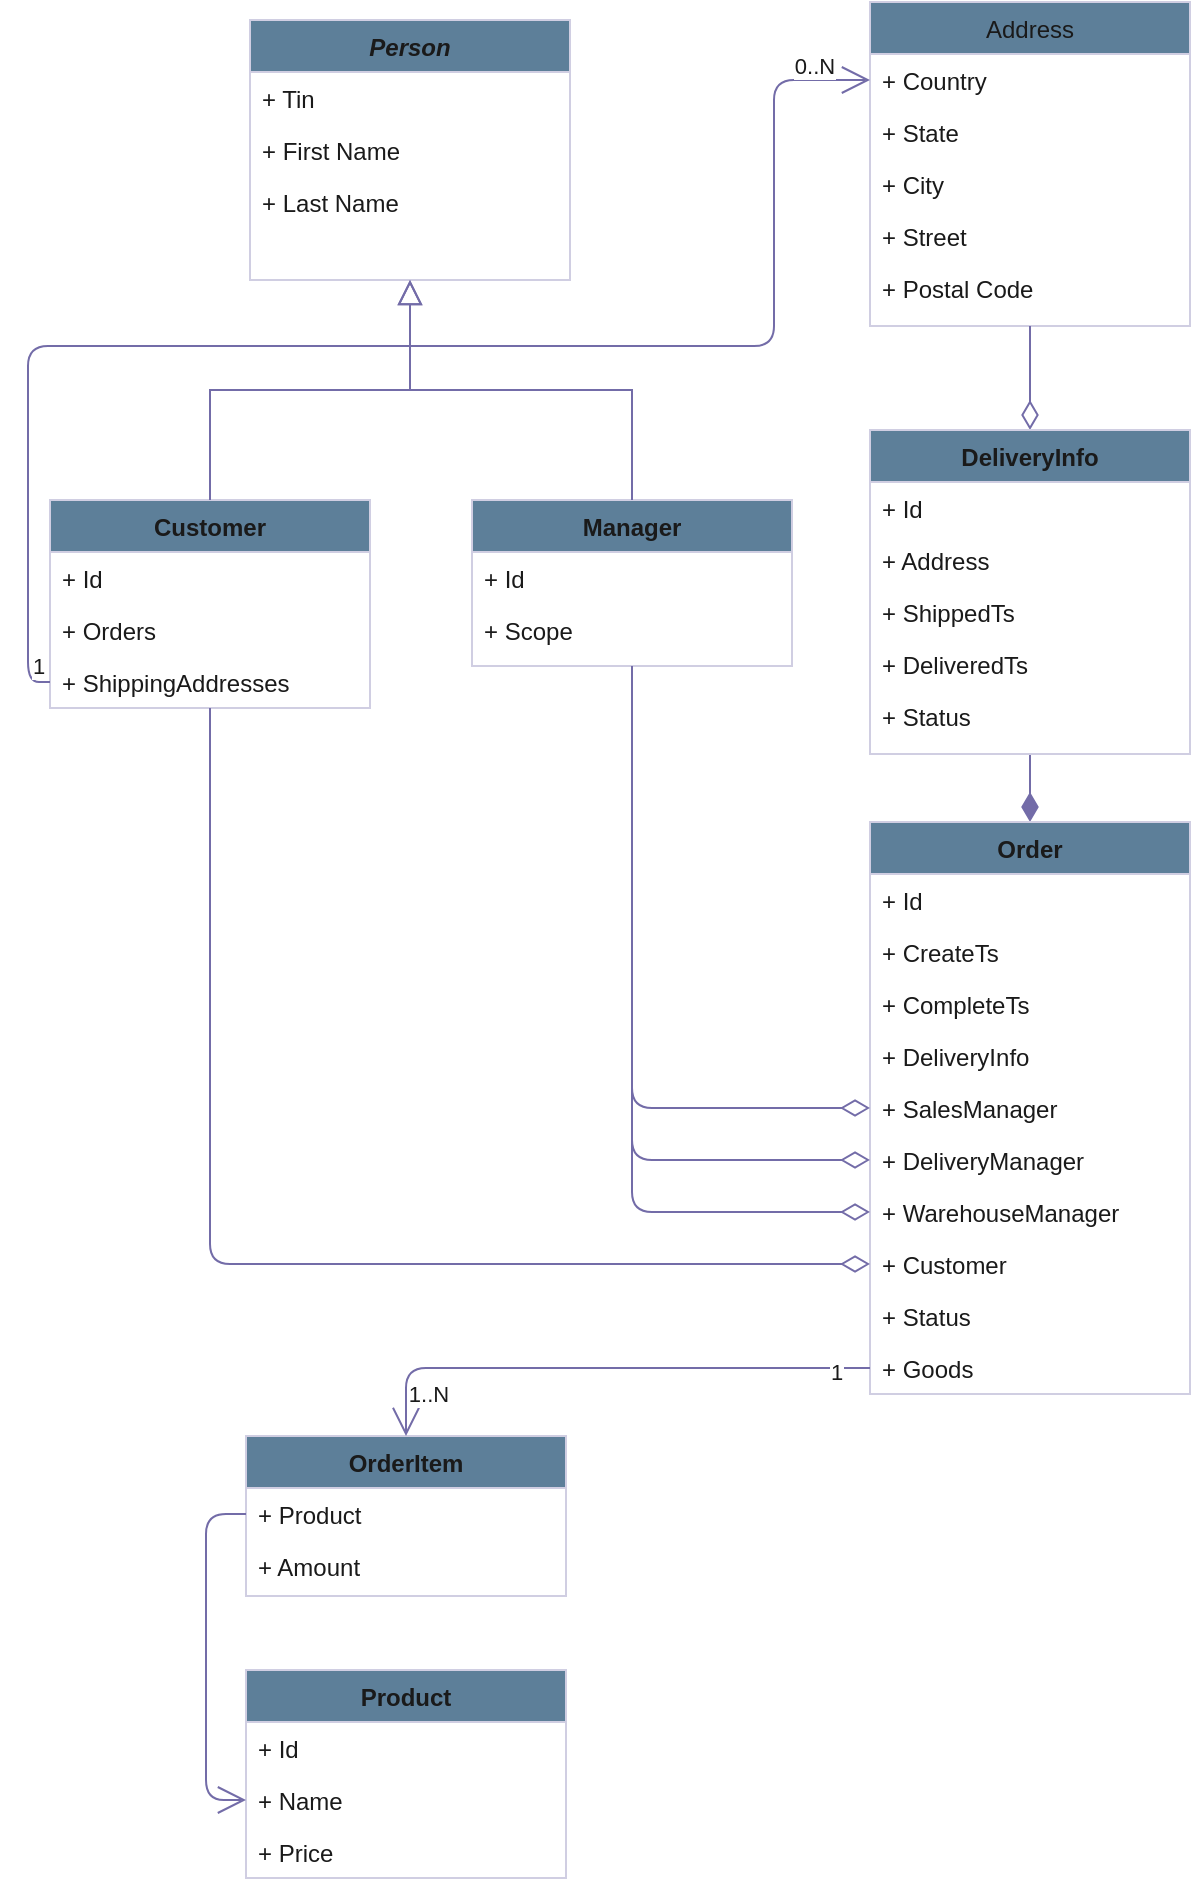<mxfile version="15.8.6" type="device"><diagram id="C5RBs43oDa-KdzZeNtuy" name="Page-1"><mxGraphModel dx="1037" dy="619" grid="0" gridSize="10" guides="1" tooltips="1" connect="1" arrows="1" fold="1" page="1" pageScale="1" pageWidth="827" pageHeight="1169" math="0" shadow="0"><root><mxCell id="WIyWlLk6GJQsqaUBKTNV-0"/><mxCell id="WIyWlLk6GJQsqaUBKTNV-1" parent="WIyWlLk6GJQsqaUBKTNV-0"/><mxCell id="zkfFHV4jXpPFQw0GAbJ--0" value="Person" style="swimlane;fontStyle=3;align=center;verticalAlign=top;childLayout=stackLayout;horizontal=1;startSize=26;horizontalStack=0;resizeParent=1;resizeLast=0;collapsible=1;marginBottom=0;rounded=0;shadow=0;strokeWidth=1;fillColor=#5D7F99;strokeColor=#D0CEE2;fontColor=#1A1A1A;" parent="WIyWlLk6GJQsqaUBKTNV-1" vertex="1"><mxGeometry x="134" y="29" width="160" height="130" as="geometry"><mxRectangle x="230" y="140" width="160" height="26" as="alternateBounds"/></mxGeometry></mxCell><mxCell id="zkfFHV4jXpPFQw0GAbJ--2" value="+ Tin" style="text;align=left;verticalAlign=top;spacingLeft=4;spacingRight=4;overflow=hidden;rotatable=0;points=[[0,0.5],[1,0.5]];portConstraint=eastwest;rounded=0;shadow=0;html=0;fontColor=#1A1A1A;" parent="zkfFHV4jXpPFQw0GAbJ--0" vertex="1"><mxGeometry y="26" width="160" height="26" as="geometry"/></mxCell><mxCell id="zkfFHV4jXpPFQw0GAbJ--3" value="+ First Name" style="text;align=left;verticalAlign=top;spacingLeft=4;spacingRight=4;overflow=hidden;rotatable=0;points=[[0,0.5],[1,0.5]];portConstraint=eastwest;rounded=0;shadow=0;html=0;fontColor=#1A1A1A;" parent="zkfFHV4jXpPFQw0GAbJ--0" vertex="1"><mxGeometry y="52" width="160" height="26" as="geometry"/></mxCell><mxCell id="UZAHbWMb89fJULHzqkIi-1" value="+ Last Name" style="text;align=left;verticalAlign=top;spacingLeft=4;spacingRight=4;overflow=hidden;rotatable=0;points=[[0,0.5],[1,0.5]];portConstraint=eastwest;rounded=0;shadow=0;html=0;fontColor=#1A1A1A;" parent="zkfFHV4jXpPFQw0GAbJ--0" vertex="1"><mxGeometry y="78" width="160" height="26" as="geometry"/></mxCell><mxCell id="zkfFHV4jXpPFQw0GAbJ--6" value="Customer" style="swimlane;fontStyle=1;align=center;verticalAlign=top;childLayout=stackLayout;horizontal=1;startSize=26;horizontalStack=0;resizeParent=1;resizeLast=0;collapsible=1;marginBottom=0;rounded=0;shadow=0;strokeWidth=1;fillColor=#5D7F99;strokeColor=#D0CEE2;fontColor=#1A1A1A;" parent="WIyWlLk6GJQsqaUBKTNV-1" vertex="1"><mxGeometry x="34" y="269" width="160" height="104" as="geometry"><mxRectangle x="130" y="380" width="160" height="26" as="alternateBounds"/></mxGeometry></mxCell><mxCell id="zkfFHV4jXpPFQw0GAbJ--7" value="+ Id" style="text;align=left;verticalAlign=top;spacingLeft=4;spacingRight=4;overflow=hidden;rotatable=0;points=[[0,0.5],[1,0.5]];portConstraint=eastwest;fontColor=#1A1A1A;" parent="zkfFHV4jXpPFQw0GAbJ--6" vertex="1"><mxGeometry y="26" width="160" height="26" as="geometry"/></mxCell><mxCell id="UZAHbWMb89fJULHzqkIi-75" value="+ Orders" style="text;align=left;verticalAlign=top;spacingLeft=4;spacingRight=4;overflow=hidden;rotatable=0;points=[[0,0.5],[1,0.5]];portConstraint=eastwest;rounded=0;shadow=0;html=0;fontColor=#1A1A1A;" parent="zkfFHV4jXpPFQw0GAbJ--6" vertex="1"><mxGeometry y="52" width="160" height="26" as="geometry"/></mxCell><mxCell id="zkfFHV4jXpPFQw0GAbJ--8" value="+ ShippingAddresses" style="text;align=left;verticalAlign=top;spacingLeft=4;spacingRight=4;overflow=hidden;rotatable=0;points=[[0,0.5],[1,0.5]];portConstraint=eastwest;rounded=0;shadow=0;html=0;fontColor=#1A1A1A;" parent="zkfFHV4jXpPFQw0GAbJ--6" vertex="1"><mxGeometry y="78" width="160" height="26" as="geometry"/></mxCell><mxCell id="zkfFHV4jXpPFQw0GAbJ--12" value="" style="endArrow=block;endSize=10;endFill=0;shadow=0;strokeWidth=1;rounded=0;edgeStyle=elbowEdgeStyle;elbow=vertical;strokeColor=#736CA8;fontColor=#1A1A1A;" parent="WIyWlLk6GJQsqaUBKTNV-1" source="zkfFHV4jXpPFQw0GAbJ--6" target="zkfFHV4jXpPFQw0GAbJ--0" edge="1"><mxGeometry width="160" relative="1" as="geometry"><mxPoint x="114" y="112" as="sourcePoint"/><mxPoint x="114" y="112" as="targetPoint"/></mxGeometry></mxCell><mxCell id="zkfFHV4jXpPFQw0GAbJ--13" value="Manager" style="swimlane;fontStyle=1;align=center;verticalAlign=top;childLayout=stackLayout;horizontal=1;startSize=26;horizontalStack=0;resizeParent=1;resizeLast=0;collapsible=1;marginBottom=0;rounded=0;shadow=0;strokeWidth=1;fillColor=#5D7F99;strokeColor=#D0CEE2;fontColor=#1A1A1A;" parent="WIyWlLk6GJQsqaUBKTNV-1" vertex="1"><mxGeometry x="245" y="269" width="160" height="83" as="geometry"><mxRectangle x="340" y="380" width="170" height="26" as="alternateBounds"/></mxGeometry></mxCell><mxCell id="zkfFHV4jXpPFQw0GAbJ--14" value="+ Id" style="text;align=left;verticalAlign=top;spacingLeft=4;spacingRight=4;overflow=hidden;rotatable=0;points=[[0,0.5],[1,0.5]];portConstraint=eastwest;fontColor=#1A1A1A;" parent="zkfFHV4jXpPFQw0GAbJ--13" vertex="1"><mxGeometry y="26" width="160" height="26" as="geometry"/></mxCell><mxCell id="UZAHbWMb89fJULHzqkIi-3" value="+ Scope" style="text;align=left;verticalAlign=top;spacingLeft=4;spacingRight=4;overflow=hidden;rotatable=0;points=[[0,0.5],[1,0.5]];portConstraint=eastwest;fontColor=#1A1A1A;" parent="zkfFHV4jXpPFQw0GAbJ--13" vertex="1"><mxGeometry y="52" width="160" height="26" as="geometry"/></mxCell><mxCell id="zkfFHV4jXpPFQw0GAbJ--16" value="" style="endArrow=block;endSize=10;endFill=0;shadow=0;strokeWidth=1;rounded=0;edgeStyle=elbowEdgeStyle;elbow=vertical;strokeColor=#736CA8;fontColor=#1A1A1A;" parent="WIyWlLk6GJQsqaUBKTNV-1" source="zkfFHV4jXpPFQw0GAbJ--13" target="zkfFHV4jXpPFQw0GAbJ--0" edge="1"><mxGeometry width="160" relative="1" as="geometry"><mxPoint x="124" y="282" as="sourcePoint"/><mxPoint x="224" y="180" as="targetPoint"/></mxGeometry></mxCell><mxCell id="zkfFHV4jXpPFQw0GAbJ--17" value="Address" style="swimlane;fontStyle=0;align=center;verticalAlign=top;childLayout=stackLayout;horizontal=1;startSize=26;horizontalStack=0;resizeParent=1;resizeLast=0;collapsible=1;marginBottom=0;rounded=0;shadow=0;strokeWidth=1;fillColor=#5D7F99;strokeColor=#D0CEE2;fontColor=#1A1A1A;" parent="WIyWlLk6GJQsqaUBKTNV-1" vertex="1"><mxGeometry x="444" y="20" width="160" height="162" as="geometry"><mxRectangle x="550" y="140" width="160" height="26" as="alternateBounds"/></mxGeometry></mxCell><mxCell id="zkfFHV4jXpPFQw0GAbJ--22" value="+ Country" style="text;align=left;verticalAlign=top;spacingLeft=4;spacingRight=4;overflow=hidden;rotatable=0;points=[[0,0.5],[1,0.5]];portConstraint=eastwest;rounded=0;shadow=0;html=0;fontColor=#1A1A1A;" parent="zkfFHV4jXpPFQw0GAbJ--17" vertex="1"><mxGeometry y="26" width="160" height="26" as="geometry"/></mxCell><mxCell id="zkfFHV4jXpPFQw0GAbJ--20" value="+ State" style="text;align=left;verticalAlign=top;spacingLeft=4;spacingRight=4;overflow=hidden;rotatable=0;points=[[0,0.5],[1,0.5]];portConstraint=eastwest;rounded=0;shadow=0;html=0;fontColor=#1A1A1A;" parent="zkfFHV4jXpPFQw0GAbJ--17" vertex="1"><mxGeometry y="52" width="160" height="26" as="geometry"/></mxCell><mxCell id="zkfFHV4jXpPFQw0GAbJ--19" value="+ City" style="text;align=left;verticalAlign=top;spacingLeft=4;spacingRight=4;overflow=hidden;rotatable=0;points=[[0,0.5],[1,0.5]];portConstraint=eastwest;rounded=0;shadow=0;html=0;fontColor=#1A1A1A;" parent="zkfFHV4jXpPFQw0GAbJ--17" vertex="1"><mxGeometry y="78" width="160" height="26" as="geometry"/></mxCell><mxCell id="zkfFHV4jXpPFQw0GAbJ--18" value="+ Street" style="text;align=left;verticalAlign=top;spacingLeft=4;spacingRight=4;overflow=hidden;rotatable=0;points=[[0,0.5],[1,0.5]];portConstraint=eastwest;fontColor=#1A1A1A;" parent="zkfFHV4jXpPFQw0GAbJ--17" vertex="1"><mxGeometry y="104" width="160" height="26" as="geometry"/></mxCell><mxCell id="UZAHbWMb89fJULHzqkIi-72" value="+ Postal Code" style="text;align=left;verticalAlign=top;spacingLeft=4;spacingRight=4;overflow=hidden;rotatable=0;points=[[0,0.5],[1,0.5]];portConstraint=eastwest;rounded=0;shadow=0;html=0;fontColor=#1A1A1A;" parent="zkfFHV4jXpPFQw0GAbJ--17" vertex="1"><mxGeometry y="130" width="160" height="26" as="geometry"/></mxCell><mxCell id="UZAHbWMb89fJULHzqkIi-35" style="edgeStyle=orthogonalEdgeStyle;curved=0;rounded=1;sketch=0;orthogonalLoop=1;jettySize=auto;html=1;fontColor=#1A1A1A;strokeColor=#736CA8;entryX=0.5;entryY=1;entryDx=0;entryDy=0;endArrow=none;endFill=0;endSize=12;startSize=12;startArrow=diamondThin;startFill=1;" parent="WIyWlLk6GJQsqaUBKTNV-1" source="UZAHbWMb89fJULHzqkIi-4" target="UZAHbWMb89fJULHzqkIi-17" edge="1"><mxGeometry relative="1" as="geometry"><mxPoint x="525" y="435" as="targetPoint"/></mxGeometry></mxCell><mxCell id="UZAHbWMb89fJULHzqkIi-4" value="Order" style="swimlane;fontStyle=1;align=center;verticalAlign=top;childLayout=stackLayout;horizontal=1;startSize=26;horizontalStack=0;resizeParent=1;resizeLast=0;collapsible=1;marginBottom=0;rounded=0;shadow=0;strokeWidth=1;fillColor=#5D7F99;strokeColor=#D0CEE2;fontColor=#1A1A1A;" parent="WIyWlLk6GJQsqaUBKTNV-1" vertex="1"><mxGeometry x="444" y="430" width="160" height="286" as="geometry"><mxRectangle x="550" y="140" width="160" height="26" as="alternateBounds"/></mxGeometry></mxCell><mxCell id="UZAHbWMb89fJULHzqkIi-5" value="+ Id" style="text;align=left;verticalAlign=top;spacingLeft=4;spacingRight=4;overflow=hidden;rotatable=0;points=[[0,0.5],[1,0.5]];portConstraint=eastwest;rounded=0;shadow=0;html=0;fontColor=#1A1A1A;" parent="UZAHbWMb89fJULHzqkIi-4" vertex="1"><mxGeometry y="26" width="160" height="26" as="geometry"/></mxCell><mxCell id="UZAHbWMb89fJULHzqkIi-11" value="+ CreateTs" style="text;align=left;verticalAlign=top;spacingLeft=4;spacingRight=4;overflow=hidden;rotatable=0;points=[[0,0.5],[1,0.5]];portConstraint=eastwest;rounded=0;shadow=0;html=0;fontColor=#1A1A1A;" parent="UZAHbWMb89fJULHzqkIi-4" vertex="1"><mxGeometry y="52" width="160" height="26" as="geometry"/></mxCell><mxCell id="UZAHbWMb89fJULHzqkIi-12" value="+ CompleteTs" style="text;align=left;verticalAlign=top;spacingLeft=4;spacingRight=4;overflow=hidden;rotatable=0;points=[[0,0.5],[1,0.5]];portConstraint=eastwest;rounded=0;shadow=0;html=0;fontColor=#1A1A1A;" parent="UZAHbWMb89fJULHzqkIi-4" vertex="1"><mxGeometry y="78" width="160" height="26" as="geometry"/></mxCell><mxCell id="UZAHbWMb89fJULHzqkIi-13" value="+ DeliveryInfo" style="text;align=left;verticalAlign=top;spacingLeft=4;spacingRight=4;overflow=hidden;rotatable=0;points=[[0,0.5],[1,0.5]];portConstraint=eastwest;rounded=0;shadow=0;html=0;fontColor=#1A1A1A;" parent="UZAHbWMb89fJULHzqkIi-4" vertex="1"><mxGeometry y="104" width="160" height="26" as="geometry"/></mxCell><mxCell id="UZAHbWMb89fJULHzqkIi-15" value="+ SalesManager" style="text;align=left;verticalAlign=top;spacingLeft=4;spacingRight=4;overflow=hidden;rotatable=0;points=[[0,0.5],[1,0.5]];portConstraint=eastwest;rounded=0;shadow=0;html=0;fontColor=#1A1A1A;" parent="UZAHbWMb89fJULHzqkIi-4" vertex="1"><mxGeometry y="130" width="160" height="26" as="geometry"/></mxCell><mxCell id="UZAHbWMb89fJULHzqkIi-60" value="+ DeliveryManager" style="text;align=left;verticalAlign=top;spacingLeft=4;spacingRight=4;overflow=hidden;rotatable=0;points=[[0,0.5],[1,0.5]];portConstraint=eastwest;rounded=0;shadow=0;html=0;fontColor=#1A1A1A;" parent="UZAHbWMb89fJULHzqkIi-4" vertex="1"><mxGeometry y="156" width="160" height="26" as="geometry"/></mxCell><mxCell id="UZAHbWMb89fJULHzqkIi-61" value="+ WarehouseManager" style="text;align=left;verticalAlign=top;spacingLeft=4;spacingRight=4;overflow=hidden;rotatable=0;points=[[0,0.5],[1,0.5]];portConstraint=eastwest;rounded=0;shadow=0;html=0;fontColor=#1A1A1A;" parent="UZAHbWMb89fJULHzqkIi-4" vertex="1"><mxGeometry y="182" width="160" height="26" as="geometry"/></mxCell><mxCell id="UZAHbWMb89fJULHzqkIi-14" value="+ Customer" style="text;align=left;verticalAlign=top;spacingLeft=4;spacingRight=4;overflow=hidden;rotatable=0;points=[[0,0.5],[1,0.5]];portConstraint=eastwest;rounded=0;shadow=0;html=0;fontColor=#1A1A1A;" parent="UZAHbWMb89fJULHzqkIi-4" vertex="1"><mxGeometry y="208" width="160" height="26" as="geometry"/></mxCell><mxCell id="UZAHbWMb89fJULHzqkIi-10" value="+ Status" style="text;align=left;verticalAlign=top;spacingLeft=4;spacingRight=4;overflow=hidden;rotatable=0;points=[[0,0.5],[1,0.5]];portConstraint=eastwest;rounded=0;shadow=0;html=0;fontColor=#1A1A1A;" parent="UZAHbWMb89fJULHzqkIi-4" vertex="1"><mxGeometry y="234" width="160" height="26" as="geometry"/></mxCell><mxCell id="UZAHbWMb89fJULHzqkIi-38" value="+ Goods" style="text;align=left;verticalAlign=top;spacingLeft=4;spacingRight=4;overflow=hidden;rotatable=0;points=[[0,0.5],[1,0.5]];portConstraint=eastwest;rounded=0;shadow=0;html=0;fontColor=#1A1A1A;" parent="UZAHbWMb89fJULHzqkIi-4" vertex="1"><mxGeometry y="260" width="160" height="26" as="geometry"/></mxCell><mxCell id="UZAHbWMb89fJULHzqkIi-34" style="edgeStyle=orthogonalEdgeStyle;curved=0;rounded=1;sketch=0;orthogonalLoop=1;jettySize=auto;html=1;entryX=0.5;entryY=1;entryDx=0;entryDy=0;fontColor=#1A1A1A;strokeColor=#736CA8;endArrow=none;endFill=0;startArrow=diamondThin;startFill=0;endSize=12;startSize=12;" parent="WIyWlLk6GJQsqaUBKTNV-1" source="UZAHbWMb89fJULHzqkIi-17" target="zkfFHV4jXpPFQw0GAbJ--17" edge="1"><mxGeometry relative="1" as="geometry"/></mxCell><mxCell id="UZAHbWMb89fJULHzqkIi-17" value="DeliveryInfo" style="swimlane;fontStyle=1;align=center;verticalAlign=top;childLayout=stackLayout;horizontal=1;startSize=26;horizontalStack=0;resizeParent=1;resizeLast=0;collapsible=1;marginBottom=0;rounded=0;shadow=0;strokeWidth=1;fillColor=#5D7F99;strokeColor=#D0CEE2;fontColor=#1A1A1A;" parent="WIyWlLk6GJQsqaUBKTNV-1" vertex="1"><mxGeometry x="444" y="234" width="160" height="162" as="geometry"><mxRectangle x="550" y="140" width="160" height="26" as="alternateBounds"/></mxGeometry></mxCell><mxCell id="UZAHbWMb89fJULHzqkIi-25" value="+ Id" style="text;align=left;verticalAlign=top;spacingLeft=4;spacingRight=4;overflow=hidden;rotatable=0;points=[[0,0.5],[1,0.5]];portConstraint=eastwest;rounded=0;shadow=0;html=0;fontColor=#1A1A1A;" parent="UZAHbWMb89fJULHzqkIi-17" vertex="1"><mxGeometry y="26" width="160" height="26" as="geometry"/></mxCell><mxCell id="UZAHbWMb89fJULHzqkIi-28" value="+ Address" style="text;align=left;verticalAlign=top;spacingLeft=4;spacingRight=4;overflow=hidden;rotatable=0;points=[[0,0.5],[1,0.5]];portConstraint=eastwest;rounded=0;shadow=0;html=0;fontColor=#1A1A1A;" parent="UZAHbWMb89fJULHzqkIi-17" vertex="1"><mxGeometry y="52" width="160" height="26" as="geometry"/></mxCell><mxCell id="UZAHbWMb89fJULHzqkIi-29" value="+ ShippedTs" style="text;align=left;verticalAlign=top;spacingLeft=4;spacingRight=4;overflow=hidden;rotatable=0;points=[[0,0.5],[1,0.5]];portConstraint=eastwest;rounded=0;shadow=0;html=0;fontColor=#1A1A1A;" parent="UZAHbWMb89fJULHzqkIi-17" vertex="1"><mxGeometry y="78" width="160" height="26" as="geometry"/></mxCell><mxCell id="UZAHbWMb89fJULHzqkIi-30" value="+ DeliveredTs" style="text;align=left;verticalAlign=top;spacingLeft=4;spacingRight=4;overflow=hidden;rotatable=0;points=[[0,0.5],[1,0.5]];portConstraint=eastwest;rounded=0;shadow=0;html=0;fontColor=#1A1A1A;" parent="UZAHbWMb89fJULHzqkIi-17" vertex="1"><mxGeometry y="104" width="160" height="26" as="geometry"/></mxCell><mxCell id="UZAHbWMb89fJULHzqkIi-31" value="+ Status" style="text;align=left;verticalAlign=top;spacingLeft=4;spacingRight=4;overflow=hidden;rotatable=0;points=[[0,0.5],[1,0.5]];portConstraint=eastwest;rounded=0;shadow=0;html=0;fontColor=#1A1A1A;" parent="UZAHbWMb89fJULHzqkIi-17" vertex="1"><mxGeometry y="130" width="160" height="26" as="geometry"/></mxCell><mxCell id="UZAHbWMb89fJULHzqkIi-36" style="edgeStyle=orthogonalEdgeStyle;curved=0;rounded=1;sketch=0;orthogonalLoop=1;jettySize=auto;html=1;exitX=0;exitY=0.5;exitDx=0;exitDy=0;fontColor=#1A1A1A;strokeColor=#736CA8;entryX=0.5;entryY=1;entryDx=0;entryDy=0;endArrow=none;endFill=0;startArrow=diamondThin;startFill=0;endSize=12;startSize=12;" parent="WIyWlLk6GJQsqaUBKTNV-1" source="UZAHbWMb89fJULHzqkIi-15" target="zkfFHV4jXpPFQw0GAbJ--13" edge="1"><mxGeometry relative="1" as="geometry"><mxPoint x="280.0" y="455.529" as="targetPoint"/></mxGeometry></mxCell><mxCell id="UZAHbWMb89fJULHzqkIi-37" style="edgeStyle=orthogonalEdgeStyle;curved=0;rounded=1;sketch=0;orthogonalLoop=1;jettySize=auto;html=1;entryX=0.5;entryY=1;entryDx=0;entryDy=0;fontColor=#1A1A1A;strokeColor=#736CA8;endArrow=none;endFill=0;startArrow=diamondThin;startFill=0;endSize=12;startSize=12;" parent="WIyWlLk6GJQsqaUBKTNV-1" source="UZAHbWMb89fJULHzqkIi-14" target="zkfFHV4jXpPFQw0GAbJ--6" edge="1"><mxGeometry relative="1" as="geometry"/></mxCell><mxCell id="UZAHbWMb89fJULHzqkIi-40" value="OrderItem" style="swimlane;fontStyle=1;align=center;verticalAlign=top;childLayout=stackLayout;horizontal=1;startSize=26;horizontalStack=0;resizeParent=1;resizeLast=0;collapsible=1;marginBottom=0;rounded=0;shadow=0;strokeWidth=1;fillColor=#5D7F99;strokeColor=#D0CEE2;fontColor=#1A1A1A;" parent="WIyWlLk6GJQsqaUBKTNV-1" vertex="1"><mxGeometry x="132" y="737" width="160" height="80" as="geometry"><mxRectangle x="550" y="140" width="160" height="26" as="alternateBounds"/></mxGeometry></mxCell><mxCell id="UZAHbWMb89fJULHzqkIi-41" value="+ Product" style="text;align=left;verticalAlign=top;spacingLeft=4;spacingRight=4;overflow=hidden;rotatable=0;points=[[0,0.5],[1,0.5]];portConstraint=eastwest;rounded=0;shadow=0;html=0;fontColor=#1A1A1A;" parent="UZAHbWMb89fJULHzqkIi-40" vertex="1"><mxGeometry y="26" width="160" height="26" as="geometry"/></mxCell><mxCell id="UZAHbWMb89fJULHzqkIi-49" value="+ Amount " style="text;align=left;verticalAlign=top;spacingLeft=4;spacingRight=4;overflow=hidden;rotatable=0;points=[[0,0.5],[1,0.5]];portConstraint=eastwest;rounded=0;shadow=0;html=0;fontColor=#1A1A1A;" parent="UZAHbWMb89fJULHzqkIi-40" vertex="1"><mxGeometry y="52" width="160" height="26" as="geometry"/></mxCell><mxCell id="UZAHbWMb89fJULHzqkIi-50" value="Product" style="swimlane;fontStyle=1;align=center;verticalAlign=top;childLayout=stackLayout;horizontal=1;startSize=26;horizontalStack=0;resizeParent=1;resizeLast=0;collapsible=1;marginBottom=0;rounded=0;shadow=0;strokeWidth=1;fillColor=#5D7F99;strokeColor=#D0CEE2;fontColor=#1A1A1A;" parent="WIyWlLk6GJQsqaUBKTNV-1" vertex="1"><mxGeometry x="132" y="854" width="160" height="104" as="geometry"><mxRectangle x="550" y="140" width="160" height="26" as="alternateBounds"/></mxGeometry></mxCell><mxCell id="UZAHbWMb89fJULHzqkIi-51" value="+ Id" style="text;align=left;verticalAlign=top;spacingLeft=4;spacingRight=4;overflow=hidden;rotatable=0;points=[[0,0.5],[1,0.5]];portConstraint=eastwest;rounded=0;shadow=0;html=0;fontColor=#1A1A1A;" parent="UZAHbWMb89fJULHzqkIi-50" vertex="1"><mxGeometry y="26" width="160" height="26" as="geometry"/></mxCell><mxCell id="UZAHbWMb89fJULHzqkIi-52" value="+ Name" style="text;align=left;verticalAlign=top;spacingLeft=4;spacingRight=4;overflow=hidden;rotatable=0;points=[[0,0.5],[1,0.5]];portConstraint=eastwest;rounded=0;shadow=0;html=0;fontColor=#1A1A1A;" parent="UZAHbWMb89fJULHzqkIi-50" vertex="1"><mxGeometry y="52" width="160" height="26" as="geometry"/></mxCell><mxCell id="UZAHbWMb89fJULHzqkIi-53" value="+ Price" style="text;align=left;verticalAlign=top;spacingLeft=4;spacingRight=4;overflow=hidden;rotatable=0;points=[[0,0.5],[1,0.5]];portConstraint=eastwest;rounded=0;shadow=0;html=0;fontColor=#1A1A1A;" parent="UZAHbWMb89fJULHzqkIi-50" vertex="1"><mxGeometry y="78" width="160" height="26" as="geometry"/></mxCell><mxCell id="UZAHbWMb89fJULHzqkIi-59" style="edgeStyle=orthogonalEdgeStyle;curved=0;rounded=1;sketch=0;orthogonalLoop=1;jettySize=auto;html=1;entryX=0;entryY=0.5;entryDx=0;entryDy=0;fontColor=#1A1A1A;startArrow=none;startFill=0;endArrow=open;endFill=0;startSize=12;endSize=12;strokeColor=#736CA8;" parent="WIyWlLk6GJQsqaUBKTNV-1" source="UZAHbWMb89fJULHzqkIi-41" target="UZAHbWMb89fJULHzqkIi-52" edge="1"><mxGeometry relative="1" as="geometry"/></mxCell><mxCell id="UZAHbWMb89fJULHzqkIi-69" style="edgeStyle=orthogonalEdgeStyle;curved=0;rounded=1;sketch=0;orthogonalLoop=1;jettySize=auto;html=1;fontColor=#1A1A1A;startArrow=none;startFill=0;endArrow=open;endFill=0;startSize=12;endSize=12;strokeColor=#736CA8;entryX=0;entryY=0.5;entryDx=0;entryDy=0;" parent="WIyWlLk6GJQsqaUBKTNV-1" source="zkfFHV4jXpPFQw0GAbJ--8" target="zkfFHV4jXpPFQw0GAbJ--22" edge="1"><mxGeometry relative="1" as="geometry"><mxPoint x="31" y="360" as="sourcePoint"/><mxPoint x="345" y="53" as="targetPoint"/><Array as="points"><mxPoint x="23" y="360"/><mxPoint x="23" y="192"/><mxPoint x="396" y="192"/><mxPoint x="396" y="59"/></Array></mxGeometry></mxCell><mxCell id="UZAHbWMb89fJULHzqkIi-70" value="1" style="edgeLabel;html=1;align=center;verticalAlign=middle;resizable=0;points=[];fontColor=#1A1A1A;" parent="UZAHbWMb89fJULHzqkIi-69" vertex="1" connectable="0"><mxGeometry x="-0.808" y="-3" relative="1" as="geometry"><mxPoint x="2" y="51" as="offset"/></mxGeometry></mxCell><mxCell id="UZAHbWMb89fJULHzqkIi-71" value="0..N" style="edgeLabel;html=1;align=center;verticalAlign=middle;resizable=0;points=[];fontColor=#1A1A1A;" parent="UZAHbWMb89fJULHzqkIi-69" vertex="1" connectable="0"><mxGeometry x="0.666" y="5" relative="1" as="geometry"><mxPoint x="25" y="-82" as="offset"/></mxGeometry></mxCell><mxCell id="UZAHbWMb89fJULHzqkIi-77" style="edgeStyle=orthogonalEdgeStyle;curved=0;rounded=1;sketch=0;orthogonalLoop=1;jettySize=auto;html=1;fontColor=#1A1A1A;startArrow=none;startFill=0;endArrow=open;endFill=0;startSize=12;endSize=12;strokeColor=#736CA8;" parent="WIyWlLk6GJQsqaUBKTNV-1" source="UZAHbWMb89fJULHzqkIi-38" target="UZAHbWMb89fJULHzqkIi-40" edge="1"><mxGeometry relative="1" as="geometry"><Array as="points"><mxPoint x="212" y="703"/></Array></mxGeometry></mxCell><mxCell id="UZAHbWMb89fJULHzqkIi-78" value="1" style="edgeLabel;html=1;align=center;verticalAlign=middle;resizable=0;points=[];fontColor=#1A1A1A;" parent="UZAHbWMb89fJULHzqkIi-77" vertex="1" connectable="0"><mxGeometry x="-0.872" y="2" relative="1" as="geometry"><mxPoint as="offset"/></mxGeometry></mxCell><mxCell id="UZAHbWMb89fJULHzqkIi-79" value="1..N" style="edgeLabel;html=1;align=center;verticalAlign=middle;resizable=0;points=[];fontColor=#1A1A1A;" parent="UZAHbWMb89fJULHzqkIi-77" vertex="1" connectable="0"><mxGeometry x="0.797" relative="1" as="geometry"><mxPoint x="11" y="6" as="offset"/></mxGeometry></mxCell><mxCell id="UZAHbWMb89fJULHzqkIi-80" style="edgeStyle=orthogonalEdgeStyle;curved=0;rounded=1;sketch=0;orthogonalLoop=1;jettySize=auto;html=1;entryX=0.5;entryY=1;entryDx=0;entryDy=0;fontColor=#1A1A1A;startArrow=diamondThin;startFill=0;endArrow=none;endFill=0;startSize=12;endSize=12;strokeColor=#736CA8;" parent="WIyWlLk6GJQsqaUBKTNV-1" source="UZAHbWMb89fJULHzqkIi-61" target="zkfFHV4jXpPFQw0GAbJ--13" edge="1"><mxGeometry relative="1" as="geometry"/></mxCell><mxCell id="UZAHbWMb89fJULHzqkIi-81" style="edgeStyle=orthogonalEdgeStyle;curved=0;rounded=1;sketch=0;orthogonalLoop=1;jettySize=auto;html=1;fontColor=#1A1A1A;startArrow=diamondThin;startFill=0;endArrow=none;endFill=0;startSize=12;endSize=12;strokeColor=#736CA8;entryX=0.5;entryY=1;entryDx=0;entryDy=0;" parent="WIyWlLk6GJQsqaUBKTNV-1" source="UZAHbWMb89fJULHzqkIi-60" target="zkfFHV4jXpPFQw0GAbJ--13" edge="1"><mxGeometry relative="1" as="geometry"><mxPoint x="326" y="365" as="targetPoint"/></mxGeometry></mxCell></root></mxGraphModel></diagram></mxfile>